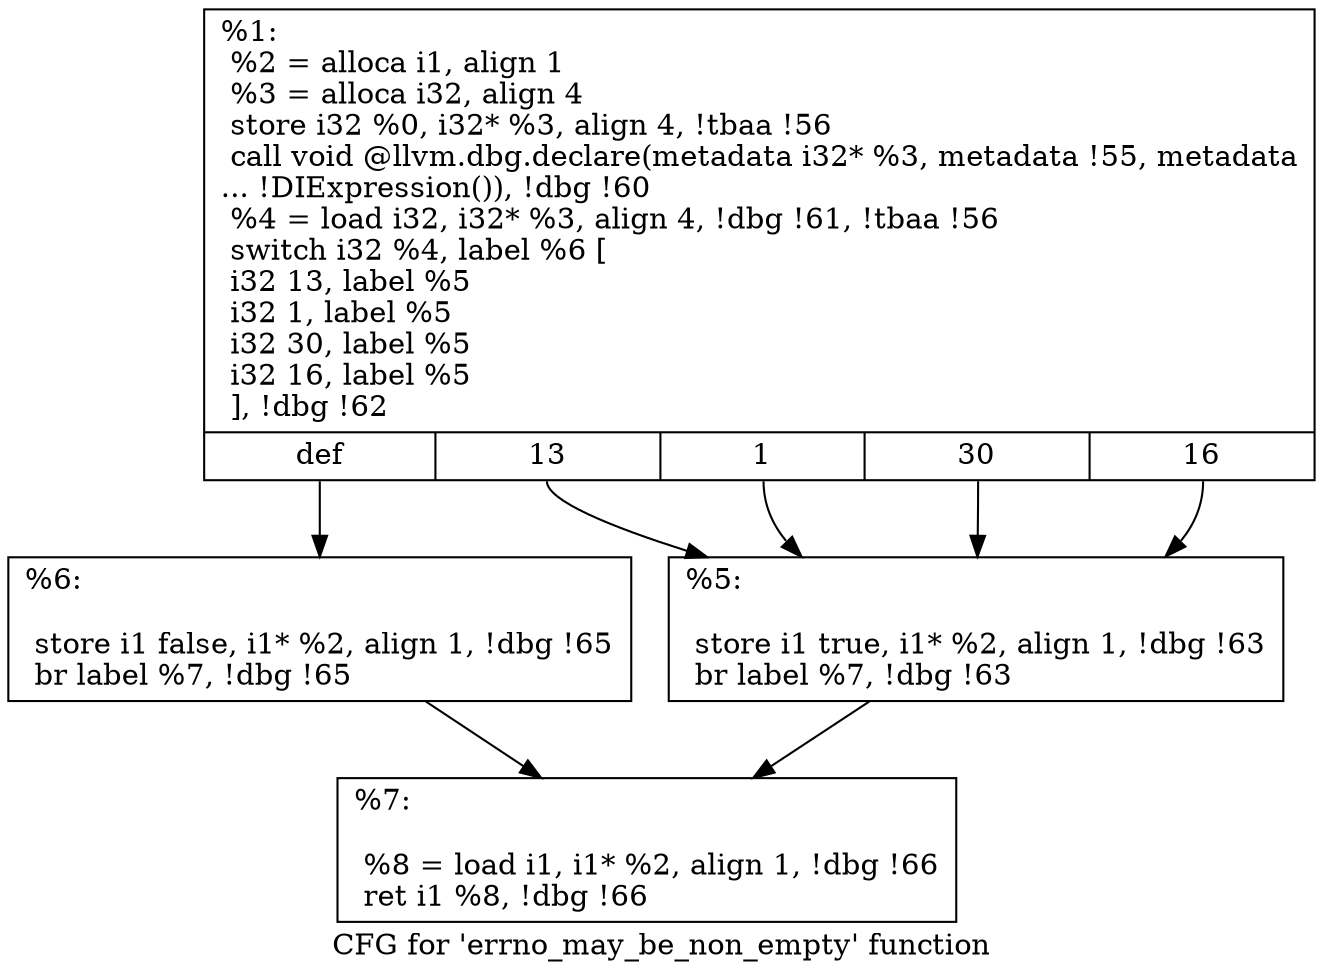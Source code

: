 digraph "CFG for 'errno_may_be_non_empty' function" {
	label="CFG for 'errno_may_be_non_empty' function";

	Node0x8b4290 [shape=record,label="{%1:\l  %2 = alloca i1, align 1\l  %3 = alloca i32, align 4\l  store i32 %0, i32* %3, align 4, !tbaa !56\l  call void @llvm.dbg.declare(metadata i32* %3, metadata !55, metadata\l... !DIExpression()), !dbg !60\l  %4 = load i32, i32* %3, align 4, !dbg !61, !tbaa !56\l  switch i32 %4, label %6 [\l    i32 13, label %5\l    i32 1, label %5\l    i32 30, label %5\l    i32 16, label %5\l  ], !dbg !62\l|{<s0>def|<s1>13|<s2>1|<s3>30|<s4>16}}"];
	Node0x8b4290:s0 -> Node0x8b4390;
	Node0x8b4290:s1 -> Node0x8b4340;
	Node0x8b4290:s2 -> Node0x8b4340;
	Node0x8b4290:s3 -> Node0x8b4340;
	Node0x8b4290:s4 -> Node0x8b4340;
	Node0x8b4340 [shape=record,label="{%5:\l\l  store i1 true, i1* %2, align 1, !dbg !63\l  br label %7, !dbg !63\l}"];
	Node0x8b4340 -> Node0x8b43e0;
	Node0x8b4390 [shape=record,label="{%6:\l\l  store i1 false, i1* %2, align 1, !dbg !65\l  br label %7, !dbg !65\l}"];
	Node0x8b4390 -> Node0x8b43e0;
	Node0x8b43e0 [shape=record,label="{%7:\l\l  %8 = load i1, i1* %2, align 1, !dbg !66\l  ret i1 %8, !dbg !66\l}"];
}
